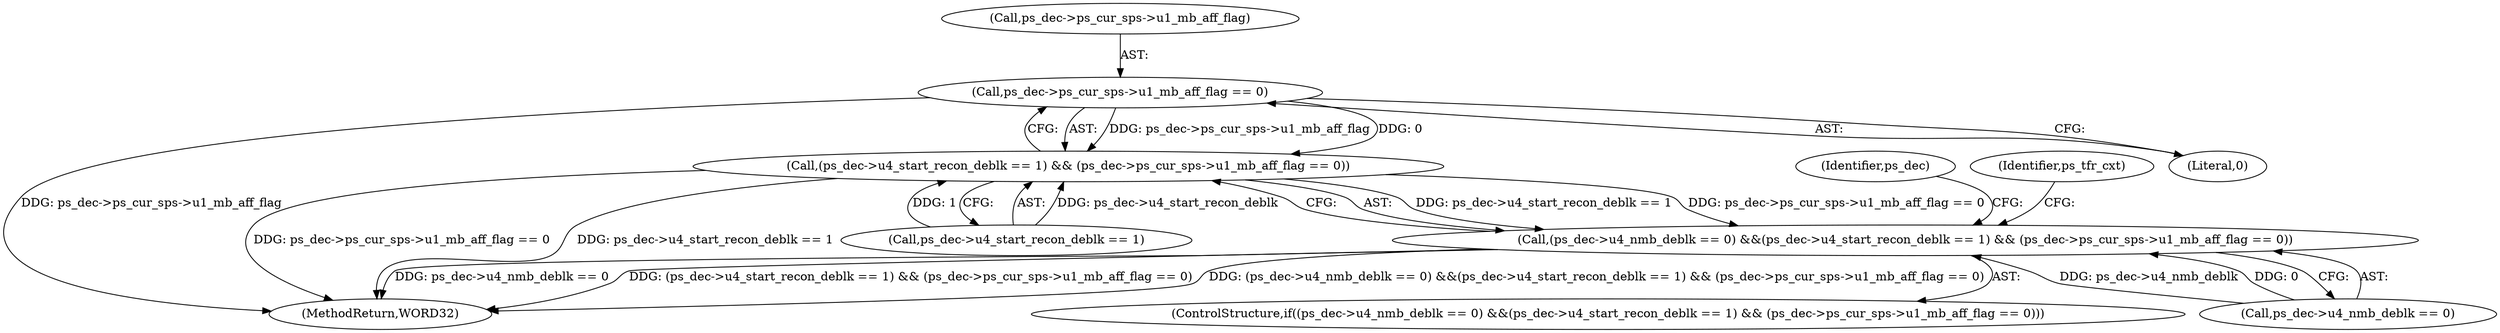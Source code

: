 digraph "0_Android_0b23c81c3dd9ec38f7e6806a3955fed1925541a0@pointer" {
"1001644" [label="(Call,ps_dec->ps_cur_sps->u1_mb_aff_flag == 0)"];
"1001638" [label="(Call,(ps_dec->u4_start_recon_deblk == 1) && (ps_dec->ps_cur_sps->u1_mb_aff_flag == 0))"];
"1001632" [label="(Call,(ps_dec->u4_nmb_deblk == 0) &&(ps_dec->u4_start_recon_deblk == 1) && (ps_dec->ps_cur_sps->u1_mb_aff_flag == 0))"];
"1001633" [label="(Call,ps_dec->u4_nmb_deblk == 0)"];
"1002226" [label="(MethodReturn,WORD32)"];
"1001631" [label="(ControlStructure,if((ps_dec->u4_nmb_deblk == 0) &&(ps_dec->u4_start_recon_deblk == 1) && (ps_dec->ps_cur_sps->u1_mb_aff_flag == 0)))"];
"1001645" [label="(Call,ps_dec->ps_cur_sps->u1_mb_aff_flag)"];
"1001644" [label="(Call,ps_dec->ps_cur_sps->u1_mb_aff_flag == 0)"];
"1001632" [label="(Call,(ps_dec->u4_nmb_deblk == 0) &&(ps_dec->u4_start_recon_deblk == 1) && (ps_dec->ps_cur_sps->u1_mb_aff_flag == 0))"];
"1001639" [label="(Call,ps_dec->u4_start_recon_deblk == 1)"];
"1001657" [label="(Identifier,ps_tfr_cxt)"];
"1001650" [label="(Literal,0)"];
"1001720" [label="(Identifier,ps_dec)"];
"1001638" [label="(Call,(ps_dec->u4_start_recon_deblk == 1) && (ps_dec->ps_cur_sps->u1_mb_aff_flag == 0))"];
"1001644" -> "1001638"  [label="AST: "];
"1001644" -> "1001650"  [label="CFG: "];
"1001645" -> "1001644"  [label="AST: "];
"1001650" -> "1001644"  [label="AST: "];
"1001638" -> "1001644"  [label="CFG: "];
"1001644" -> "1002226"  [label="DDG: ps_dec->ps_cur_sps->u1_mb_aff_flag"];
"1001644" -> "1001638"  [label="DDG: ps_dec->ps_cur_sps->u1_mb_aff_flag"];
"1001644" -> "1001638"  [label="DDG: 0"];
"1001638" -> "1001632"  [label="AST: "];
"1001638" -> "1001639"  [label="CFG: "];
"1001639" -> "1001638"  [label="AST: "];
"1001632" -> "1001638"  [label="CFG: "];
"1001638" -> "1002226"  [label="DDG: ps_dec->ps_cur_sps->u1_mb_aff_flag == 0"];
"1001638" -> "1002226"  [label="DDG: ps_dec->u4_start_recon_deblk == 1"];
"1001638" -> "1001632"  [label="DDG: ps_dec->u4_start_recon_deblk == 1"];
"1001638" -> "1001632"  [label="DDG: ps_dec->ps_cur_sps->u1_mb_aff_flag == 0"];
"1001639" -> "1001638"  [label="DDG: ps_dec->u4_start_recon_deblk"];
"1001639" -> "1001638"  [label="DDG: 1"];
"1001632" -> "1001631"  [label="AST: "];
"1001632" -> "1001633"  [label="CFG: "];
"1001633" -> "1001632"  [label="AST: "];
"1001657" -> "1001632"  [label="CFG: "];
"1001720" -> "1001632"  [label="CFG: "];
"1001632" -> "1002226"  [label="DDG: ps_dec->u4_nmb_deblk == 0"];
"1001632" -> "1002226"  [label="DDG: (ps_dec->u4_start_recon_deblk == 1) && (ps_dec->ps_cur_sps->u1_mb_aff_flag == 0)"];
"1001632" -> "1002226"  [label="DDG: (ps_dec->u4_nmb_deblk == 0) &&(ps_dec->u4_start_recon_deblk == 1) && (ps_dec->ps_cur_sps->u1_mb_aff_flag == 0)"];
"1001633" -> "1001632"  [label="DDG: ps_dec->u4_nmb_deblk"];
"1001633" -> "1001632"  [label="DDG: 0"];
}
